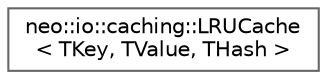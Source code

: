 digraph "Graphical Class Hierarchy"
{
 // LATEX_PDF_SIZE
  bgcolor="transparent";
  edge [fontname=Helvetica,fontsize=10,labelfontname=Helvetica,labelfontsize=10];
  node [fontname=Helvetica,fontsize=10,shape=box,height=0.2,width=0.4];
  rankdir="LR";
  Node0 [id="Node000000",label="neo::io::caching::LRUCache\l\< TKey, TValue, THash \>",height=0.2,width=0.4,color="grey40", fillcolor="white", style="filled",URL="$classneo_1_1io_1_1caching_1_1_l_r_u_cache.html",tooltip="A thread-safe LRU (Least Recently Used) cache implementation."];
}
